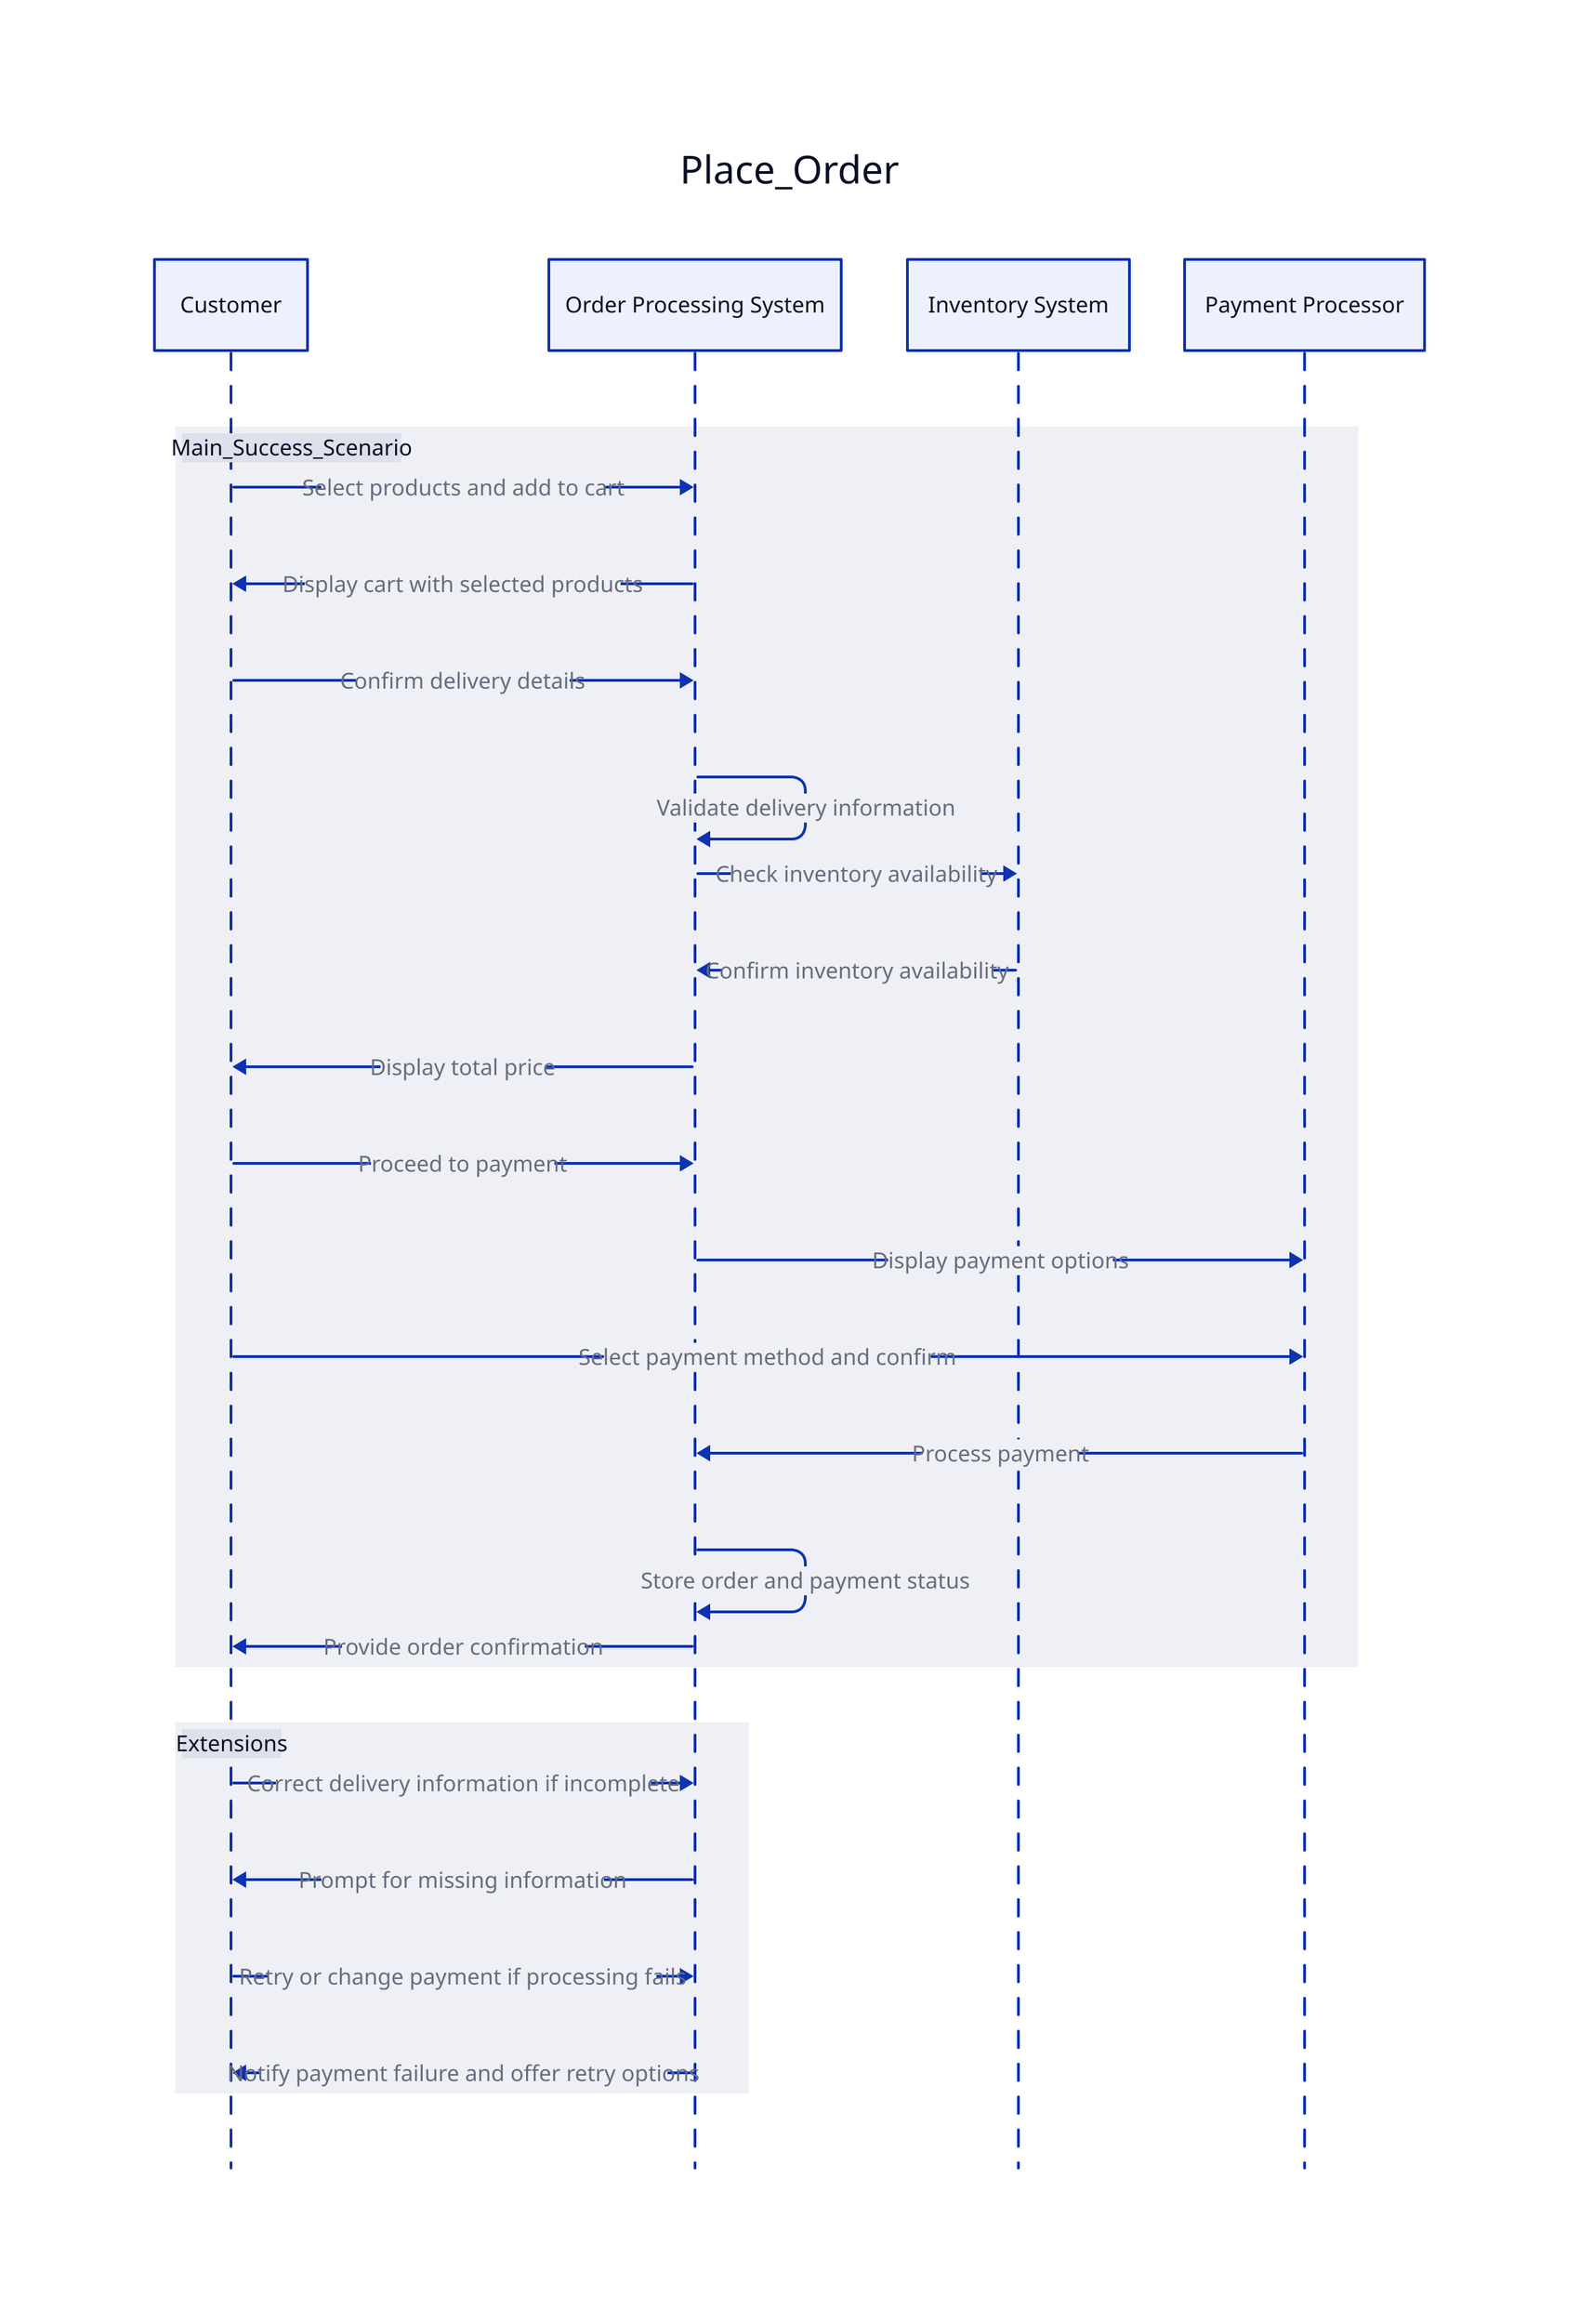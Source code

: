 Place_Order: {
  shape: sequence_diagram

  Customer: "Customer"
  OrderSystem: "Order Processing System"
  Inventory: "Inventory System"
  Payment: "Payment Processor"

  Main_Success_Scenario: {
    Customer -> OrderSystem: "Select products and add to cart"
    OrderSystem -> Customer: "Display cart with selected products"

    Customer -> OrderSystem: "Confirm delivery details"
    OrderSystem -> OrderSystem: "Validate delivery information"

    OrderSystem -> Inventory: "Check inventory availability"
    Inventory -> OrderSystem: "Confirm inventory availability"

    OrderSystem -> Customer: "Display total price"
    Customer -> OrderSystem: "Proceed to payment"

    OrderSystem -> Payment: "Display payment options"
    Customer -> Payment: "Select payment method and confirm"
    Payment -> OrderSystem: "Process payment"

    OrderSystem -> OrderSystem: "Store order and payment status"
    OrderSystem -> Customer: "Provide order confirmation"
  }

  Extensions: {
    Customer -> OrderSystem: "Correct delivery information if incomplete"
    OrderSystem -> Customer: "Prompt for missing information"

    Customer -> OrderSystem: "Retry or change payment if processing fails"
    OrderSystem -> Customer: "Notify payment failure and offer retry options"
  }
}
